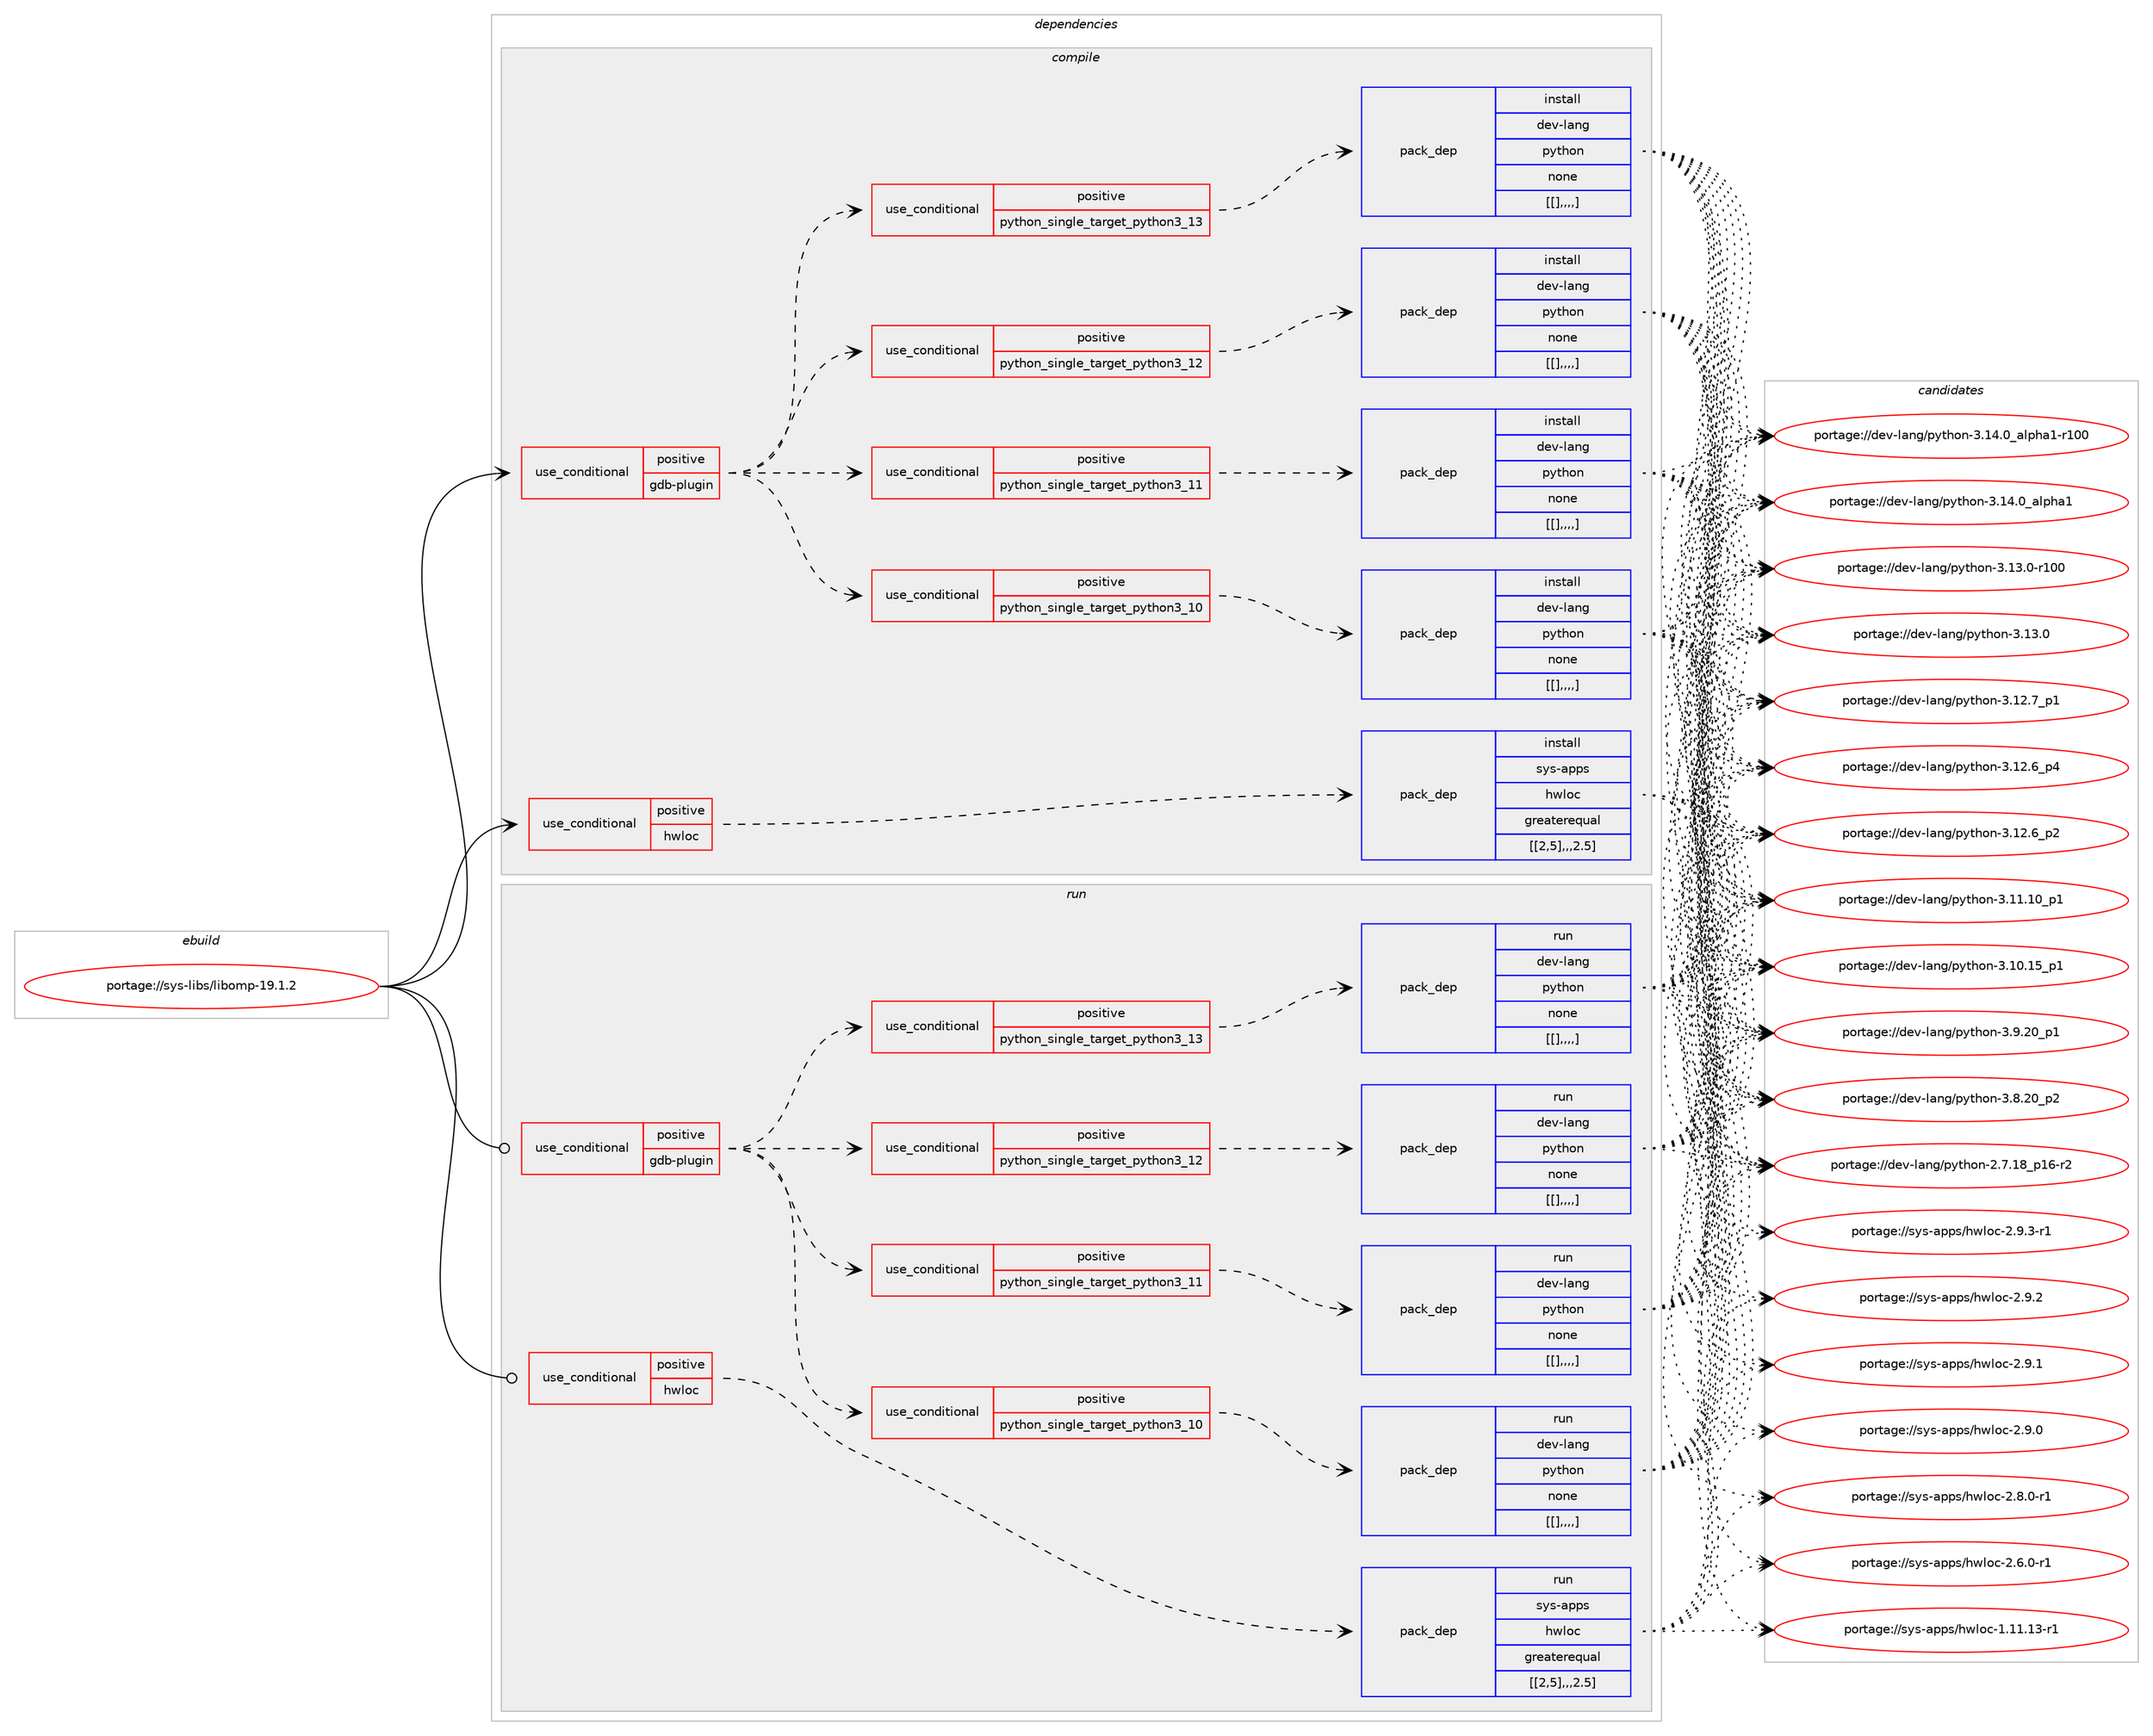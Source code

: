 digraph prolog {

# *************
# Graph options
# *************

newrank=true;
concentrate=true;
compound=true;
graph [rankdir=LR,fontname=Helvetica,fontsize=10,ranksep=1.5];#, ranksep=2.5, nodesep=0.2];
edge  [arrowhead=vee];
node  [fontname=Helvetica,fontsize=10];

# **********
# The ebuild
# **********

subgraph cluster_leftcol {
color=gray;
label=<<i>ebuild</i>>;
id [label="portage://sys-libs/libomp-19.1.2", color=red, width=4, href="../sys-libs/libomp-19.1.2.svg"];
}

# ****************
# The dependencies
# ****************

subgraph cluster_midcol {
color=gray;
label=<<i>dependencies</i>>;
subgraph cluster_compile {
fillcolor="#eeeeee";
style=filled;
label=<<i>compile</i>>;
subgraph cond124446 {
dependency464837 [label=<<TABLE BORDER="0" CELLBORDER="1" CELLSPACING="0" CELLPADDING="4"><TR><TD ROWSPAN="3" CELLPADDING="10">use_conditional</TD></TR><TR><TD>positive</TD></TR><TR><TD>gdb-plugin</TD></TR></TABLE>>, shape=none, color=red];
subgraph cond124455 {
dependency464901 [label=<<TABLE BORDER="0" CELLBORDER="1" CELLSPACING="0" CELLPADDING="4"><TR><TD ROWSPAN="3" CELLPADDING="10">use_conditional</TD></TR><TR><TD>positive</TD></TR><TR><TD>python_single_target_python3_10</TD></TR></TABLE>>, shape=none, color=red];
subgraph pack337167 {
dependency464905 [label=<<TABLE BORDER="0" CELLBORDER="1" CELLSPACING="0" CELLPADDING="4" WIDTH="220"><TR><TD ROWSPAN="6" CELLPADDING="30">pack_dep</TD></TR><TR><TD WIDTH="110">install</TD></TR><TR><TD>dev-lang</TD></TR><TR><TD>python</TD></TR><TR><TD>none</TD></TR><TR><TD>[[],,,,]</TD></TR></TABLE>>, shape=none, color=blue];
}
dependency464901:e -> dependency464905:w [weight=20,style="dashed",arrowhead="vee"];
}
dependency464837:e -> dependency464901:w [weight=20,style="dashed",arrowhead="vee"];
subgraph cond124479 {
dependency464908 [label=<<TABLE BORDER="0" CELLBORDER="1" CELLSPACING="0" CELLPADDING="4"><TR><TD ROWSPAN="3" CELLPADDING="10">use_conditional</TD></TR><TR><TD>positive</TD></TR><TR><TD>python_single_target_python3_11</TD></TR></TABLE>>, shape=none, color=red];
subgraph pack337171 {
dependency464911 [label=<<TABLE BORDER="0" CELLBORDER="1" CELLSPACING="0" CELLPADDING="4" WIDTH="220"><TR><TD ROWSPAN="6" CELLPADDING="30">pack_dep</TD></TR><TR><TD WIDTH="110">install</TD></TR><TR><TD>dev-lang</TD></TR><TR><TD>python</TD></TR><TR><TD>none</TD></TR><TR><TD>[[],,,,]</TD></TR></TABLE>>, shape=none, color=blue];
}
dependency464908:e -> dependency464911:w [weight=20,style="dashed",arrowhead="vee"];
}
dependency464837:e -> dependency464908:w [weight=20,style="dashed",arrowhead="vee"];
subgraph cond124480 {
dependency464935 [label=<<TABLE BORDER="0" CELLBORDER="1" CELLSPACING="0" CELLPADDING="4"><TR><TD ROWSPAN="3" CELLPADDING="10">use_conditional</TD></TR><TR><TD>positive</TD></TR><TR><TD>python_single_target_python3_12</TD></TR></TABLE>>, shape=none, color=red];
subgraph pack337210 {
dependency465006 [label=<<TABLE BORDER="0" CELLBORDER="1" CELLSPACING="0" CELLPADDING="4" WIDTH="220"><TR><TD ROWSPAN="6" CELLPADDING="30">pack_dep</TD></TR><TR><TD WIDTH="110">install</TD></TR><TR><TD>dev-lang</TD></TR><TR><TD>python</TD></TR><TR><TD>none</TD></TR><TR><TD>[[],,,,]</TD></TR></TABLE>>, shape=none, color=blue];
}
dependency464935:e -> dependency465006:w [weight=20,style="dashed",arrowhead="vee"];
}
dependency464837:e -> dependency464935:w [weight=20,style="dashed",arrowhead="vee"];
subgraph cond124534 {
dependency465012 [label=<<TABLE BORDER="0" CELLBORDER="1" CELLSPACING="0" CELLPADDING="4"><TR><TD ROWSPAN="3" CELLPADDING="10">use_conditional</TD></TR><TR><TD>positive</TD></TR><TR><TD>python_single_target_python3_13</TD></TR></TABLE>>, shape=none, color=red];
subgraph pack337254 {
dependency465072 [label=<<TABLE BORDER="0" CELLBORDER="1" CELLSPACING="0" CELLPADDING="4" WIDTH="220"><TR><TD ROWSPAN="6" CELLPADDING="30">pack_dep</TD></TR><TR><TD WIDTH="110">install</TD></TR><TR><TD>dev-lang</TD></TR><TR><TD>python</TD></TR><TR><TD>none</TD></TR><TR><TD>[[],,,,]</TD></TR></TABLE>>, shape=none, color=blue];
}
dependency465012:e -> dependency465072:w [weight=20,style="dashed",arrowhead="vee"];
}
dependency464837:e -> dependency465012:w [weight=20,style="dashed",arrowhead="vee"];
}
id:e -> dependency464837:w [weight=20,style="solid",arrowhead="vee"];
subgraph cond124572 {
dependency465084 [label=<<TABLE BORDER="0" CELLBORDER="1" CELLSPACING="0" CELLPADDING="4"><TR><TD ROWSPAN="3" CELLPADDING="10">use_conditional</TD></TR><TR><TD>positive</TD></TR><TR><TD>hwloc</TD></TR></TABLE>>, shape=none, color=red];
subgraph pack337265 {
dependency465085 [label=<<TABLE BORDER="0" CELLBORDER="1" CELLSPACING="0" CELLPADDING="4" WIDTH="220"><TR><TD ROWSPAN="6" CELLPADDING="30">pack_dep</TD></TR><TR><TD WIDTH="110">install</TD></TR><TR><TD>sys-apps</TD></TR><TR><TD>hwloc</TD></TR><TR><TD>greaterequal</TD></TR><TR><TD>[[2,5],,,2.5]</TD></TR></TABLE>>, shape=none, color=blue];
}
dependency465084:e -> dependency465085:w [weight=20,style="dashed",arrowhead="vee"];
}
id:e -> dependency465084:w [weight=20,style="solid",arrowhead="vee"];
}
subgraph cluster_compileandrun {
fillcolor="#eeeeee";
style=filled;
label=<<i>compile and run</i>>;
}
subgraph cluster_run {
fillcolor="#eeeeee";
style=filled;
label=<<i>run</i>>;
subgraph cond124580 {
dependency465159 [label=<<TABLE BORDER="0" CELLBORDER="1" CELLSPACING="0" CELLPADDING="4"><TR><TD ROWSPAN="3" CELLPADDING="10">use_conditional</TD></TR><TR><TD>positive</TD></TR><TR><TD>gdb-plugin</TD></TR></TABLE>>, shape=none, color=red];
subgraph cond124602 {
dependency465180 [label=<<TABLE BORDER="0" CELLBORDER="1" CELLSPACING="0" CELLPADDING="4"><TR><TD ROWSPAN="3" CELLPADDING="10">use_conditional</TD></TR><TR><TD>positive</TD></TR><TR><TD>python_single_target_python3_10</TD></TR></TABLE>>, shape=none, color=red];
subgraph pack337320 {
dependency465274 [label=<<TABLE BORDER="0" CELLBORDER="1" CELLSPACING="0" CELLPADDING="4" WIDTH="220"><TR><TD ROWSPAN="6" CELLPADDING="30">pack_dep</TD></TR><TR><TD WIDTH="110">run</TD></TR><TR><TD>dev-lang</TD></TR><TR><TD>python</TD></TR><TR><TD>none</TD></TR><TR><TD>[[],,,,]</TD></TR></TABLE>>, shape=none, color=blue];
}
dependency465180:e -> dependency465274:w [weight=20,style="dashed",arrowhead="vee"];
}
dependency465159:e -> dependency465180:w [weight=20,style="dashed",arrowhead="vee"];
subgraph cond124655 {
dependency465282 [label=<<TABLE BORDER="0" CELLBORDER="1" CELLSPACING="0" CELLPADDING="4"><TR><TD ROWSPAN="3" CELLPADDING="10">use_conditional</TD></TR><TR><TD>positive</TD></TR><TR><TD>python_single_target_python3_11</TD></TR></TABLE>>, shape=none, color=red];
subgraph pack337434 {
dependency465413 [label=<<TABLE BORDER="0" CELLBORDER="1" CELLSPACING="0" CELLPADDING="4" WIDTH="220"><TR><TD ROWSPAN="6" CELLPADDING="30">pack_dep</TD></TR><TR><TD WIDTH="110">run</TD></TR><TR><TD>dev-lang</TD></TR><TR><TD>python</TD></TR><TR><TD>none</TD></TR><TR><TD>[[],,,,]</TD></TR></TABLE>>, shape=none, color=blue];
}
dependency465282:e -> dependency465413:w [weight=20,style="dashed",arrowhead="vee"];
}
dependency465159:e -> dependency465282:w [weight=20,style="dashed",arrowhead="vee"];
subgraph cond124719 {
dependency465461 [label=<<TABLE BORDER="0" CELLBORDER="1" CELLSPACING="0" CELLPADDING="4"><TR><TD ROWSPAN="3" CELLPADDING="10">use_conditional</TD></TR><TR><TD>positive</TD></TR><TR><TD>python_single_target_python3_12</TD></TR></TABLE>>, shape=none, color=red];
subgraph pack337494 {
dependency465491 [label=<<TABLE BORDER="0" CELLBORDER="1" CELLSPACING="0" CELLPADDING="4" WIDTH="220"><TR><TD ROWSPAN="6" CELLPADDING="30">pack_dep</TD></TR><TR><TD WIDTH="110">run</TD></TR><TR><TD>dev-lang</TD></TR><TR><TD>python</TD></TR><TR><TD>none</TD></TR><TR><TD>[[],,,,]</TD></TR></TABLE>>, shape=none, color=blue];
}
dependency465461:e -> dependency465491:w [weight=20,style="dashed",arrowhead="vee"];
}
dependency465159:e -> dependency465461:w [weight=20,style="dashed",arrowhead="vee"];
subgraph cond124739 {
dependency465539 [label=<<TABLE BORDER="0" CELLBORDER="1" CELLSPACING="0" CELLPADDING="4"><TR><TD ROWSPAN="3" CELLPADDING="10">use_conditional</TD></TR><TR><TD>positive</TD></TR><TR><TD>python_single_target_python3_13</TD></TR></TABLE>>, shape=none, color=red];
subgraph pack337528 {
dependency465544 [label=<<TABLE BORDER="0" CELLBORDER="1" CELLSPACING="0" CELLPADDING="4" WIDTH="220"><TR><TD ROWSPAN="6" CELLPADDING="30">pack_dep</TD></TR><TR><TD WIDTH="110">run</TD></TR><TR><TD>dev-lang</TD></TR><TR><TD>python</TD></TR><TR><TD>none</TD></TR><TR><TD>[[],,,,]</TD></TR></TABLE>>, shape=none, color=blue];
}
dependency465539:e -> dependency465544:w [weight=20,style="dashed",arrowhead="vee"];
}
dependency465159:e -> dependency465539:w [weight=20,style="dashed",arrowhead="vee"];
}
id:e -> dependency465159:w [weight=20,style="solid",arrowhead="odot"];
subgraph cond124775 {
dependency465735 [label=<<TABLE BORDER="0" CELLBORDER="1" CELLSPACING="0" CELLPADDING="4"><TR><TD ROWSPAN="3" CELLPADDING="10">use_conditional</TD></TR><TR><TD>positive</TD></TR><TR><TD>hwloc</TD></TR></TABLE>>, shape=none, color=red];
subgraph pack337652 {
dependency465776 [label=<<TABLE BORDER="0" CELLBORDER="1" CELLSPACING="0" CELLPADDING="4" WIDTH="220"><TR><TD ROWSPAN="6" CELLPADDING="30">pack_dep</TD></TR><TR><TD WIDTH="110">run</TD></TR><TR><TD>sys-apps</TD></TR><TR><TD>hwloc</TD></TR><TR><TD>greaterequal</TD></TR><TR><TD>[[2,5],,,2.5]</TD></TR></TABLE>>, shape=none, color=blue];
}
dependency465735:e -> dependency465776:w [weight=20,style="dashed",arrowhead="vee"];
}
id:e -> dependency465735:w [weight=20,style="solid",arrowhead="odot"];
}
}

# **************
# The candidates
# **************

subgraph cluster_choices {
rank=same;
color=gray;
label=<<i>candidates</i>>;

subgraph choice337093 {
color=black;
nodesep=1;
choice100101118451089711010347112121116104111110455146495246489597108112104974945114494848 [label="portage://dev-lang/python-3.14.0_alpha1-r100", color=red, width=4,href="../dev-lang/python-3.14.0_alpha1-r100.svg"];
choice1001011184510897110103471121211161041111104551464952464895971081121049749 [label="portage://dev-lang/python-3.14.0_alpha1", color=red, width=4,href="../dev-lang/python-3.14.0_alpha1.svg"];
choice1001011184510897110103471121211161041111104551464951464845114494848 [label="portage://dev-lang/python-3.13.0-r100", color=red, width=4,href="../dev-lang/python-3.13.0-r100.svg"];
choice10010111845108971101034711212111610411111045514649514648 [label="portage://dev-lang/python-3.13.0", color=red, width=4,href="../dev-lang/python-3.13.0.svg"];
choice100101118451089711010347112121116104111110455146495046559511249 [label="portage://dev-lang/python-3.12.7_p1", color=red, width=4,href="../dev-lang/python-3.12.7_p1.svg"];
choice100101118451089711010347112121116104111110455146495046549511252 [label="portage://dev-lang/python-3.12.6_p4", color=red, width=4,href="../dev-lang/python-3.12.6_p4.svg"];
choice100101118451089711010347112121116104111110455146495046549511250 [label="portage://dev-lang/python-3.12.6_p2", color=red, width=4,href="../dev-lang/python-3.12.6_p2.svg"];
choice10010111845108971101034711212111610411111045514649494649489511249 [label="portage://dev-lang/python-3.11.10_p1", color=red, width=4,href="../dev-lang/python-3.11.10_p1.svg"];
choice10010111845108971101034711212111610411111045514649484649539511249 [label="portage://dev-lang/python-3.10.15_p1", color=red, width=4,href="../dev-lang/python-3.10.15_p1.svg"];
choice100101118451089711010347112121116104111110455146574650489511249 [label="portage://dev-lang/python-3.9.20_p1", color=red, width=4,href="../dev-lang/python-3.9.20_p1.svg"];
choice100101118451089711010347112121116104111110455146564650489511250 [label="portage://dev-lang/python-3.8.20_p2", color=red, width=4,href="../dev-lang/python-3.8.20_p2.svg"];
choice100101118451089711010347112121116104111110455046554649569511249544511450 [label="portage://dev-lang/python-2.7.18_p16-r2", color=red, width=4,href="../dev-lang/python-2.7.18_p16-r2.svg"];
dependency464905:e -> choice100101118451089711010347112121116104111110455146495246489597108112104974945114494848:w [style=dotted,weight="100"];
dependency464905:e -> choice1001011184510897110103471121211161041111104551464952464895971081121049749:w [style=dotted,weight="100"];
dependency464905:e -> choice1001011184510897110103471121211161041111104551464951464845114494848:w [style=dotted,weight="100"];
dependency464905:e -> choice10010111845108971101034711212111610411111045514649514648:w [style=dotted,weight="100"];
dependency464905:e -> choice100101118451089711010347112121116104111110455146495046559511249:w [style=dotted,weight="100"];
dependency464905:e -> choice100101118451089711010347112121116104111110455146495046549511252:w [style=dotted,weight="100"];
dependency464905:e -> choice100101118451089711010347112121116104111110455146495046549511250:w [style=dotted,weight="100"];
dependency464905:e -> choice10010111845108971101034711212111610411111045514649494649489511249:w [style=dotted,weight="100"];
dependency464905:e -> choice10010111845108971101034711212111610411111045514649484649539511249:w [style=dotted,weight="100"];
dependency464905:e -> choice100101118451089711010347112121116104111110455146574650489511249:w [style=dotted,weight="100"];
dependency464905:e -> choice100101118451089711010347112121116104111110455146564650489511250:w [style=dotted,weight="100"];
dependency464905:e -> choice100101118451089711010347112121116104111110455046554649569511249544511450:w [style=dotted,weight="100"];
}
subgraph choice337120 {
color=black;
nodesep=1;
choice100101118451089711010347112121116104111110455146495246489597108112104974945114494848 [label="portage://dev-lang/python-3.14.0_alpha1-r100", color=red, width=4,href="../dev-lang/python-3.14.0_alpha1-r100.svg"];
choice1001011184510897110103471121211161041111104551464952464895971081121049749 [label="portage://dev-lang/python-3.14.0_alpha1", color=red, width=4,href="../dev-lang/python-3.14.0_alpha1.svg"];
choice1001011184510897110103471121211161041111104551464951464845114494848 [label="portage://dev-lang/python-3.13.0-r100", color=red, width=4,href="../dev-lang/python-3.13.0-r100.svg"];
choice10010111845108971101034711212111610411111045514649514648 [label="portage://dev-lang/python-3.13.0", color=red, width=4,href="../dev-lang/python-3.13.0.svg"];
choice100101118451089711010347112121116104111110455146495046559511249 [label="portage://dev-lang/python-3.12.7_p1", color=red, width=4,href="../dev-lang/python-3.12.7_p1.svg"];
choice100101118451089711010347112121116104111110455146495046549511252 [label="portage://dev-lang/python-3.12.6_p4", color=red, width=4,href="../dev-lang/python-3.12.6_p4.svg"];
choice100101118451089711010347112121116104111110455146495046549511250 [label="portage://dev-lang/python-3.12.6_p2", color=red, width=4,href="../dev-lang/python-3.12.6_p2.svg"];
choice10010111845108971101034711212111610411111045514649494649489511249 [label="portage://dev-lang/python-3.11.10_p1", color=red, width=4,href="../dev-lang/python-3.11.10_p1.svg"];
choice10010111845108971101034711212111610411111045514649484649539511249 [label="portage://dev-lang/python-3.10.15_p1", color=red, width=4,href="../dev-lang/python-3.10.15_p1.svg"];
choice100101118451089711010347112121116104111110455146574650489511249 [label="portage://dev-lang/python-3.9.20_p1", color=red, width=4,href="../dev-lang/python-3.9.20_p1.svg"];
choice100101118451089711010347112121116104111110455146564650489511250 [label="portage://dev-lang/python-3.8.20_p2", color=red, width=4,href="../dev-lang/python-3.8.20_p2.svg"];
choice100101118451089711010347112121116104111110455046554649569511249544511450 [label="portage://dev-lang/python-2.7.18_p16-r2", color=red, width=4,href="../dev-lang/python-2.7.18_p16-r2.svg"];
dependency464911:e -> choice100101118451089711010347112121116104111110455146495246489597108112104974945114494848:w [style=dotted,weight="100"];
dependency464911:e -> choice1001011184510897110103471121211161041111104551464952464895971081121049749:w [style=dotted,weight="100"];
dependency464911:e -> choice1001011184510897110103471121211161041111104551464951464845114494848:w [style=dotted,weight="100"];
dependency464911:e -> choice10010111845108971101034711212111610411111045514649514648:w [style=dotted,weight="100"];
dependency464911:e -> choice100101118451089711010347112121116104111110455146495046559511249:w [style=dotted,weight="100"];
dependency464911:e -> choice100101118451089711010347112121116104111110455146495046549511252:w [style=dotted,weight="100"];
dependency464911:e -> choice100101118451089711010347112121116104111110455146495046549511250:w [style=dotted,weight="100"];
dependency464911:e -> choice10010111845108971101034711212111610411111045514649494649489511249:w [style=dotted,weight="100"];
dependency464911:e -> choice10010111845108971101034711212111610411111045514649484649539511249:w [style=dotted,weight="100"];
dependency464911:e -> choice100101118451089711010347112121116104111110455146574650489511249:w [style=dotted,weight="100"];
dependency464911:e -> choice100101118451089711010347112121116104111110455146564650489511250:w [style=dotted,weight="100"];
dependency464911:e -> choice100101118451089711010347112121116104111110455046554649569511249544511450:w [style=dotted,weight="100"];
}
subgraph choice337138 {
color=black;
nodesep=1;
choice100101118451089711010347112121116104111110455146495246489597108112104974945114494848 [label="portage://dev-lang/python-3.14.0_alpha1-r100", color=red, width=4,href="../dev-lang/python-3.14.0_alpha1-r100.svg"];
choice1001011184510897110103471121211161041111104551464952464895971081121049749 [label="portage://dev-lang/python-3.14.0_alpha1", color=red, width=4,href="../dev-lang/python-3.14.0_alpha1.svg"];
choice1001011184510897110103471121211161041111104551464951464845114494848 [label="portage://dev-lang/python-3.13.0-r100", color=red, width=4,href="../dev-lang/python-3.13.0-r100.svg"];
choice10010111845108971101034711212111610411111045514649514648 [label="portage://dev-lang/python-3.13.0", color=red, width=4,href="../dev-lang/python-3.13.0.svg"];
choice100101118451089711010347112121116104111110455146495046559511249 [label="portage://dev-lang/python-3.12.7_p1", color=red, width=4,href="../dev-lang/python-3.12.7_p1.svg"];
choice100101118451089711010347112121116104111110455146495046549511252 [label="portage://dev-lang/python-3.12.6_p4", color=red, width=4,href="../dev-lang/python-3.12.6_p4.svg"];
choice100101118451089711010347112121116104111110455146495046549511250 [label="portage://dev-lang/python-3.12.6_p2", color=red, width=4,href="../dev-lang/python-3.12.6_p2.svg"];
choice10010111845108971101034711212111610411111045514649494649489511249 [label="portage://dev-lang/python-3.11.10_p1", color=red, width=4,href="../dev-lang/python-3.11.10_p1.svg"];
choice10010111845108971101034711212111610411111045514649484649539511249 [label="portage://dev-lang/python-3.10.15_p1", color=red, width=4,href="../dev-lang/python-3.10.15_p1.svg"];
choice100101118451089711010347112121116104111110455146574650489511249 [label="portage://dev-lang/python-3.9.20_p1", color=red, width=4,href="../dev-lang/python-3.9.20_p1.svg"];
choice100101118451089711010347112121116104111110455146564650489511250 [label="portage://dev-lang/python-3.8.20_p2", color=red, width=4,href="../dev-lang/python-3.8.20_p2.svg"];
choice100101118451089711010347112121116104111110455046554649569511249544511450 [label="portage://dev-lang/python-2.7.18_p16-r2", color=red, width=4,href="../dev-lang/python-2.7.18_p16-r2.svg"];
dependency465006:e -> choice100101118451089711010347112121116104111110455146495246489597108112104974945114494848:w [style=dotted,weight="100"];
dependency465006:e -> choice1001011184510897110103471121211161041111104551464952464895971081121049749:w [style=dotted,weight="100"];
dependency465006:e -> choice1001011184510897110103471121211161041111104551464951464845114494848:w [style=dotted,weight="100"];
dependency465006:e -> choice10010111845108971101034711212111610411111045514649514648:w [style=dotted,weight="100"];
dependency465006:e -> choice100101118451089711010347112121116104111110455146495046559511249:w [style=dotted,weight="100"];
dependency465006:e -> choice100101118451089711010347112121116104111110455146495046549511252:w [style=dotted,weight="100"];
dependency465006:e -> choice100101118451089711010347112121116104111110455146495046549511250:w [style=dotted,weight="100"];
dependency465006:e -> choice10010111845108971101034711212111610411111045514649494649489511249:w [style=dotted,weight="100"];
dependency465006:e -> choice10010111845108971101034711212111610411111045514649484649539511249:w [style=dotted,weight="100"];
dependency465006:e -> choice100101118451089711010347112121116104111110455146574650489511249:w [style=dotted,weight="100"];
dependency465006:e -> choice100101118451089711010347112121116104111110455146564650489511250:w [style=dotted,weight="100"];
dependency465006:e -> choice100101118451089711010347112121116104111110455046554649569511249544511450:w [style=dotted,weight="100"];
}
subgraph choice337147 {
color=black;
nodesep=1;
choice100101118451089711010347112121116104111110455146495246489597108112104974945114494848 [label="portage://dev-lang/python-3.14.0_alpha1-r100", color=red, width=4,href="../dev-lang/python-3.14.0_alpha1-r100.svg"];
choice1001011184510897110103471121211161041111104551464952464895971081121049749 [label="portage://dev-lang/python-3.14.0_alpha1", color=red, width=4,href="../dev-lang/python-3.14.0_alpha1.svg"];
choice1001011184510897110103471121211161041111104551464951464845114494848 [label="portage://dev-lang/python-3.13.0-r100", color=red, width=4,href="../dev-lang/python-3.13.0-r100.svg"];
choice10010111845108971101034711212111610411111045514649514648 [label="portage://dev-lang/python-3.13.0", color=red, width=4,href="../dev-lang/python-3.13.0.svg"];
choice100101118451089711010347112121116104111110455146495046559511249 [label="portage://dev-lang/python-3.12.7_p1", color=red, width=4,href="../dev-lang/python-3.12.7_p1.svg"];
choice100101118451089711010347112121116104111110455146495046549511252 [label="portage://dev-lang/python-3.12.6_p4", color=red, width=4,href="../dev-lang/python-3.12.6_p4.svg"];
choice100101118451089711010347112121116104111110455146495046549511250 [label="portage://dev-lang/python-3.12.6_p2", color=red, width=4,href="../dev-lang/python-3.12.6_p2.svg"];
choice10010111845108971101034711212111610411111045514649494649489511249 [label="portage://dev-lang/python-3.11.10_p1", color=red, width=4,href="../dev-lang/python-3.11.10_p1.svg"];
choice10010111845108971101034711212111610411111045514649484649539511249 [label="portage://dev-lang/python-3.10.15_p1", color=red, width=4,href="../dev-lang/python-3.10.15_p1.svg"];
choice100101118451089711010347112121116104111110455146574650489511249 [label="portage://dev-lang/python-3.9.20_p1", color=red, width=4,href="../dev-lang/python-3.9.20_p1.svg"];
choice100101118451089711010347112121116104111110455146564650489511250 [label="portage://dev-lang/python-3.8.20_p2", color=red, width=4,href="../dev-lang/python-3.8.20_p2.svg"];
choice100101118451089711010347112121116104111110455046554649569511249544511450 [label="portage://dev-lang/python-2.7.18_p16-r2", color=red, width=4,href="../dev-lang/python-2.7.18_p16-r2.svg"];
dependency465072:e -> choice100101118451089711010347112121116104111110455146495246489597108112104974945114494848:w [style=dotted,weight="100"];
dependency465072:e -> choice1001011184510897110103471121211161041111104551464952464895971081121049749:w [style=dotted,weight="100"];
dependency465072:e -> choice1001011184510897110103471121211161041111104551464951464845114494848:w [style=dotted,weight="100"];
dependency465072:e -> choice10010111845108971101034711212111610411111045514649514648:w [style=dotted,weight="100"];
dependency465072:e -> choice100101118451089711010347112121116104111110455146495046559511249:w [style=dotted,weight="100"];
dependency465072:e -> choice100101118451089711010347112121116104111110455146495046549511252:w [style=dotted,weight="100"];
dependency465072:e -> choice100101118451089711010347112121116104111110455146495046549511250:w [style=dotted,weight="100"];
dependency465072:e -> choice10010111845108971101034711212111610411111045514649494649489511249:w [style=dotted,weight="100"];
dependency465072:e -> choice10010111845108971101034711212111610411111045514649484649539511249:w [style=dotted,weight="100"];
dependency465072:e -> choice100101118451089711010347112121116104111110455146574650489511249:w [style=dotted,weight="100"];
dependency465072:e -> choice100101118451089711010347112121116104111110455146564650489511250:w [style=dotted,weight="100"];
dependency465072:e -> choice100101118451089711010347112121116104111110455046554649569511249544511450:w [style=dotted,weight="100"];
}
subgraph choice337183 {
color=black;
nodesep=1;
choice115121115459711211211547104119108111994550465746514511449 [label="portage://sys-apps/hwloc-2.9.3-r1", color=red, width=4,href="../sys-apps/hwloc-2.9.3-r1.svg"];
choice11512111545971121121154710411910811199455046574650 [label="portage://sys-apps/hwloc-2.9.2", color=red, width=4,href="../sys-apps/hwloc-2.9.2.svg"];
choice11512111545971121121154710411910811199455046574649 [label="portage://sys-apps/hwloc-2.9.1", color=red, width=4,href="../sys-apps/hwloc-2.9.1.svg"];
choice11512111545971121121154710411910811199455046574648 [label="portage://sys-apps/hwloc-2.9.0", color=red, width=4,href="../sys-apps/hwloc-2.9.0.svg"];
choice115121115459711211211547104119108111994550465646484511449 [label="portage://sys-apps/hwloc-2.8.0-r1", color=red, width=4,href="../sys-apps/hwloc-2.8.0-r1.svg"];
choice115121115459711211211547104119108111994550465446484511449 [label="portage://sys-apps/hwloc-2.6.0-r1", color=red, width=4,href="../sys-apps/hwloc-2.6.0-r1.svg"];
choice1151211154597112112115471041191081119945494649494649514511449 [label="portage://sys-apps/hwloc-1.11.13-r1", color=red, width=4,href="../sys-apps/hwloc-1.11.13-r1.svg"];
dependency465085:e -> choice115121115459711211211547104119108111994550465746514511449:w [style=dotted,weight="100"];
dependency465085:e -> choice11512111545971121121154710411910811199455046574650:w [style=dotted,weight="100"];
dependency465085:e -> choice11512111545971121121154710411910811199455046574649:w [style=dotted,weight="100"];
dependency465085:e -> choice11512111545971121121154710411910811199455046574648:w [style=dotted,weight="100"];
dependency465085:e -> choice115121115459711211211547104119108111994550465646484511449:w [style=dotted,weight="100"];
dependency465085:e -> choice115121115459711211211547104119108111994550465446484511449:w [style=dotted,weight="100"];
dependency465085:e -> choice1151211154597112112115471041191081119945494649494649514511449:w [style=dotted,weight="100"];
}
subgraph choice337192 {
color=black;
nodesep=1;
choice100101118451089711010347112121116104111110455146495246489597108112104974945114494848 [label="portage://dev-lang/python-3.14.0_alpha1-r100", color=red, width=4,href="../dev-lang/python-3.14.0_alpha1-r100.svg"];
choice1001011184510897110103471121211161041111104551464952464895971081121049749 [label="portage://dev-lang/python-3.14.0_alpha1", color=red, width=4,href="../dev-lang/python-3.14.0_alpha1.svg"];
choice1001011184510897110103471121211161041111104551464951464845114494848 [label="portage://dev-lang/python-3.13.0-r100", color=red, width=4,href="../dev-lang/python-3.13.0-r100.svg"];
choice10010111845108971101034711212111610411111045514649514648 [label="portage://dev-lang/python-3.13.0", color=red, width=4,href="../dev-lang/python-3.13.0.svg"];
choice100101118451089711010347112121116104111110455146495046559511249 [label="portage://dev-lang/python-3.12.7_p1", color=red, width=4,href="../dev-lang/python-3.12.7_p1.svg"];
choice100101118451089711010347112121116104111110455146495046549511252 [label="portage://dev-lang/python-3.12.6_p4", color=red, width=4,href="../dev-lang/python-3.12.6_p4.svg"];
choice100101118451089711010347112121116104111110455146495046549511250 [label="portage://dev-lang/python-3.12.6_p2", color=red, width=4,href="../dev-lang/python-3.12.6_p2.svg"];
choice10010111845108971101034711212111610411111045514649494649489511249 [label="portage://dev-lang/python-3.11.10_p1", color=red, width=4,href="../dev-lang/python-3.11.10_p1.svg"];
choice10010111845108971101034711212111610411111045514649484649539511249 [label="portage://dev-lang/python-3.10.15_p1", color=red, width=4,href="../dev-lang/python-3.10.15_p1.svg"];
choice100101118451089711010347112121116104111110455146574650489511249 [label="portage://dev-lang/python-3.9.20_p1", color=red, width=4,href="../dev-lang/python-3.9.20_p1.svg"];
choice100101118451089711010347112121116104111110455146564650489511250 [label="portage://dev-lang/python-3.8.20_p2", color=red, width=4,href="../dev-lang/python-3.8.20_p2.svg"];
choice100101118451089711010347112121116104111110455046554649569511249544511450 [label="portage://dev-lang/python-2.7.18_p16-r2", color=red, width=4,href="../dev-lang/python-2.7.18_p16-r2.svg"];
dependency465274:e -> choice100101118451089711010347112121116104111110455146495246489597108112104974945114494848:w [style=dotted,weight="100"];
dependency465274:e -> choice1001011184510897110103471121211161041111104551464952464895971081121049749:w [style=dotted,weight="100"];
dependency465274:e -> choice1001011184510897110103471121211161041111104551464951464845114494848:w [style=dotted,weight="100"];
dependency465274:e -> choice10010111845108971101034711212111610411111045514649514648:w [style=dotted,weight="100"];
dependency465274:e -> choice100101118451089711010347112121116104111110455146495046559511249:w [style=dotted,weight="100"];
dependency465274:e -> choice100101118451089711010347112121116104111110455146495046549511252:w [style=dotted,weight="100"];
dependency465274:e -> choice100101118451089711010347112121116104111110455146495046549511250:w [style=dotted,weight="100"];
dependency465274:e -> choice10010111845108971101034711212111610411111045514649494649489511249:w [style=dotted,weight="100"];
dependency465274:e -> choice10010111845108971101034711212111610411111045514649484649539511249:w [style=dotted,weight="100"];
dependency465274:e -> choice100101118451089711010347112121116104111110455146574650489511249:w [style=dotted,weight="100"];
dependency465274:e -> choice100101118451089711010347112121116104111110455146564650489511250:w [style=dotted,weight="100"];
dependency465274:e -> choice100101118451089711010347112121116104111110455046554649569511249544511450:w [style=dotted,weight="100"];
}
subgraph choice337203 {
color=black;
nodesep=1;
choice100101118451089711010347112121116104111110455146495246489597108112104974945114494848 [label="portage://dev-lang/python-3.14.0_alpha1-r100", color=red, width=4,href="../dev-lang/python-3.14.0_alpha1-r100.svg"];
choice1001011184510897110103471121211161041111104551464952464895971081121049749 [label="portage://dev-lang/python-3.14.0_alpha1", color=red, width=4,href="../dev-lang/python-3.14.0_alpha1.svg"];
choice1001011184510897110103471121211161041111104551464951464845114494848 [label="portage://dev-lang/python-3.13.0-r100", color=red, width=4,href="../dev-lang/python-3.13.0-r100.svg"];
choice10010111845108971101034711212111610411111045514649514648 [label="portage://dev-lang/python-3.13.0", color=red, width=4,href="../dev-lang/python-3.13.0.svg"];
choice100101118451089711010347112121116104111110455146495046559511249 [label="portage://dev-lang/python-3.12.7_p1", color=red, width=4,href="../dev-lang/python-3.12.7_p1.svg"];
choice100101118451089711010347112121116104111110455146495046549511252 [label="portage://dev-lang/python-3.12.6_p4", color=red, width=4,href="../dev-lang/python-3.12.6_p4.svg"];
choice100101118451089711010347112121116104111110455146495046549511250 [label="portage://dev-lang/python-3.12.6_p2", color=red, width=4,href="../dev-lang/python-3.12.6_p2.svg"];
choice10010111845108971101034711212111610411111045514649494649489511249 [label="portage://dev-lang/python-3.11.10_p1", color=red, width=4,href="../dev-lang/python-3.11.10_p1.svg"];
choice10010111845108971101034711212111610411111045514649484649539511249 [label="portage://dev-lang/python-3.10.15_p1", color=red, width=4,href="../dev-lang/python-3.10.15_p1.svg"];
choice100101118451089711010347112121116104111110455146574650489511249 [label="portage://dev-lang/python-3.9.20_p1", color=red, width=4,href="../dev-lang/python-3.9.20_p1.svg"];
choice100101118451089711010347112121116104111110455146564650489511250 [label="portage://dev-lang/python-3.8.20_p2", color=red, width=4,href="../dev-lang/python-3.8.20_p2.svg"];
choice100101118451089711010347112121116104111110455046554649569511249544511450 [label="portage://dev-lang/python-2.7.18_p16-r2", color=red, width=4,href="../dev-lang/python-2.7.18_p16-r2.svg"];
dependency465413:e -> choice100101118451089711010347112121116104111110455146495246489597108112104974945114494848:w [style=dotted,weight="100"];
dependency465413:e -> choice1001011184510897110103471121211161041111104551464952464895971081121049749:w [style=dotted,weight="100"];
dependency465413:e -> choice1001011184510897110103471121211161041111104551464951464845114494848:w [style=dotted,weight="100"];
dependency465413:e -> choice10010111845108971101034711212111610411111045514649514648:w [style=dotted,weight="100"];
dependency465413:e -> choice100101118451089711010347112121116104111110455146495046559511249:w [style=dotted,weight="100"];
dependency465413:e -> choice100101118451089711010347112121116104111110455146495046549511252:w [style=dotted,weight="100"];
dependency465413:e -> choice100101118451089711010347112121116104111110455146495046549511250:w [style=dotted,weight="100"];
dependency465413:e -> choice10010111845108971101034711212111610411111045514649494649489511249:w [style=dotted,weight="100"];
dependency465413:e -> choice10010111845108971101034711212111610411111045514649484649539511249:w [style=dotted,weight="100"];
dependency465413:e -> choice100101118451089711010347112121116104111110455146574650489511249:w [style=dotted,weight="100"];
dependency465413:e -> choice100101118451089711010347112121116104111110455146564650489511250:w [style=dotted,weight="100"];
dependency465413:e -> choice100101118451089711010347112121116104111110455046554649569511249544511450:w [style=dotted,weight="100"];
}
subgraph choice337247 {
color=black;
nodesep=1;
choice100101118451089711010347112121116104111110455146495246489597108112104974945114494848 [label="portage://dev-lang/python-3.14.0_alpha1-r100", color=red, width=4,href="../dev-lang/python-3.14.0_alpha1-r100.svg"];
choice1001011184510897110103471121211161041111104551464952464895971081121049749 [label="portage://dev-lang/python-3.14.0_alpha1", color=red, width=4,href="../dev-lang/python-3.14.0_alpha1.svg"];
choice1001011184510897110103471121211161041111104551464951464845114494848 [label="portage://dev-lang/python-3.13.0-r100", color=red, width=4,href="../dev-lang/python-3.13.0-r100.svg"];
choice10010111845108971101034711212111610411111045514649514648 [label="portage://dev-lang/python-3.13.0", color=red, width=4,href="../dev-lang/python-3.13.0.svg"];
choice100101118451089711010347112121116104111110455146495046559511249 [label="portage://dev-lang/python-3.12.7_p1", color=red, width=4,href="../dev-lang/python-3.12.7_p1.svg"];
choice100101118451089711010347112121116104111110455146495046549511252 [label="portage://dev-lang/python-3.12.6_p4", color=red, width=4,href="../dev-lang/python-3.12.6_p4.svg"];
choice100101118451089711010347112121116104111110455146495046549511250 [label="portage://dev-lang/python-3.12.6_p2", color=red, width=4,href="../dev-lang/python-3.12.6_p2.svg"];
choice10010111845108971101034711212111610411111045514649494649489511249 [label="portage://dev-lang/python-3.11.10_p1", color=red, width=4,href="../dev-lang/python-3.11.10_p1.svg"];
choice10010111845108971101034711212111610411111045514649484649539511249 [label="portage://dev-lang/python-3.10.15_p1", color=red, width=4,href="../dev-lang/python-3.10.15_p1.svg"];
choice100101118451089711010347112121116104111110455146574650489511249 [label="portage://dev-lang/python-3.9.20_p1", color=red, width=4,href="../dev-lang/python-3.9.20_p1.svg"];
choice100101118451089711010347112121116104111110455146564650489511250 [label="portage://dev-lang/python-3.8.20_p2", color=red, width=4,href="../dev-lang/python-3.8.20_p2.svg"];
choice100101118451089711010347112121116104111110455046554649569511249544511450 [label="portage://dev-lang/python-2.7.18_p16-r2", color=red, width=4,href="../dev-lang/python-2.7.18_p16-r2.svg"];
dependency465491:e -> choice100101118451089711010347112121116104111110455146495246489597108112104974945114494848:w [style=dotted,weight="100"];
dependency465491:e -> choice1001011184510897110103471121211161041111104551464952464895971081121049749:w [style=dotted,weight="100"];
dependency465491:e -> choice1001011184510897110103471121211161041111104551464951464845114494848:w [style=dotted,weight="100"];
dependency465491:e -> choice10010111845108971101034711212111610411111045514649514648:w [style=dotted,weight="100"];
dependency465491:e -> choice100101118451089711010347112121116104111110455146495046559511249:w [style=dotted,weight="100"];
dependency465491:e -> choice100101118451089711010347112121116104111110455146495046549511252:w [style=dotted,weight="100"];
dependency465491:e -> choice100101118451089711010347112121116104111110455146495046549511250:w [style=dotted,weight="100"];
dependency465491:e -> choice10010111845108971101034711212111610411111045514649494649489511249:w [style=dotted,weight="100"];
dependency465491:e -> choice10010111845108971101034711212111610411111045514649484649539511249:w [style=dotted,weight="100"];
dependency465491:e -> choice100101118451089711010347112121116104111110455146574650489511249:w [style=dotted,weight="100"];
dependency465491:e -> choice100101118451089711010347112121116104111110455146564650489511250:w [style=dotted,weight="100"];
dependency465491:e -> choice100101118451089711010347112121116104111110455046554649569511249544511450:w [style=dotted,weight="100"];
}
subgraph choice337308 {
color=black;
nodesep=1;
choice100101118451089711010347112121116104111110455146495246489597108112104974945114494848 [label="portage://dev-lang/python-3.14.0_alpha1-r100", color=red, width=4,href="../dev-lang/python-3.14.0_alpha1-r100.svg"];
choice1001011184510897110103471121211161041111104551464952464895971081121049749 [label="portage://dev-lang/python-3.14.0_alpha1", color=red, width=4,href="../dev-lang/python-3.14.0_alpha1.svg"];
choice1001011184510897110103471121211161041111104551464951464845114494848 [label="portage://dev-lang/python-3.13.0-r100", color=red, width=4,href="../dev-lang/python-3.13.0-r100.svg"];
choice10010111845108971101034711212111610411111045514649514648 [label="portage://dev-lang/python-3.13.0", color=red, width=4,href="../dev-lang/python-3.13.0.svg"];
choice100101118451089711010347112121116104111110455146495046559511249 [label="portage://dev-lang/python-3.12.7_p1", color=red, width=4,href="../dev-lang/python-3.12.7_p1.svg"];
choice100101118451089711010347112121116104111110455146495046549511252 [label="portage://dev-lang/python-3.12.6_p4", color=red, width=4,href="../dev-lang/python-3.12.6_p4.svg"];
choice100101118451089711010347112121116104111110455146495046549511250 [label="portage://dev-lang/python-3.12.6_p2", color=red, width=4,href="../dev-lang/python-3.12.6_p2.svg"];
choice10010111845108971101034711212111610411111045514649494649489511249 [label="portage://dev-lang/python-3.11.10_p1", color=red, width=4,href="../dev-lang/python-3.11.10_p1.svg"];
choice10010111845108971101034711212111610411111045514649484649539511249 [label="portage://dev-lang/python-3.10.15_p1", color=red, width=4,href="../dev-lang/python-3.10.15_p1.svg"];
choice100101118451089711010347112121116104111110455146574650489511249 [label="portage://dev-lang/python-3.9.20_p1", color=red, width=4,href="../dev-lang/python-3.9.20_p1.svg"];
choice100101118451089711010347112121116104111110455146564650489511250 [label="portage://dev-lang/python-3.8.20_p2", color=red, width=4,href="../dev-lang/python-3.8.20_p2.svg"];
choice100101118451089711010347112121116104111110455046554649569511249544511450 [label="portage://dev-lang/python-2.7.18_p16-r2", color=red, width=4,href="../dev-lang/python-2.7.18_p16-r2.svg"];
dependency465544:e -> choice100101118451089711010347112121116104111110455146495246489597108112104974945114494848:w [style=dotted,weight="100"];
dependency465544:e -> choice1001011184510897110103471121211161041111104551464952464895971081121049749:w [style=dotted,weight="100"];
dependency465544:e -> choice1001011184510897110103471121211161041111104551464951464845114494848:w [style=dotted,weight="100"];
dependency465544:e -> choice10010111845108971101034711212111610411111045514649514648:w [style=dotted,weight="100"];
dependency465544:e -> choice100101118451089711010347112121116104111110455146495046559511249:w [style=dotted,weight="100"];
dependency465544:e -> choice100101118451089711010347112121116104111110455146495046549511252:w [style=dotted,weight="100"];
dependency465544:e -> choice100101118451089711010347112121116104111110455146495046549511250:w [style=dotted,weight="100"];
dependency465544:e -> choice10010111845108971101034711212111610411111045514649494649489511249:w [style=dotted,weight="100"];
dependency465544:e -> choice10010111845108971101034711212111610411111045514649484649539511249:w [style=dotted,weight="100"];
dependency465544:e -> choice100101118451089711010347112121116104111110455146574650489511249:w [style=dotted,weight="100"];
dependency465544:e -> choice100101118451089711010347112121116104111110455146564650489511250:w [style=dotted,weight="100"];
dependency465544:e -> choice100101118451089711010347112121116104111110455046554649569511249544511450:w [style=dotted,weight="100"];
}
subgraph choice337323 {
color=black;
nodesep=1;
choice115121115459711211211547104119108111994550465746514511449 [label="portage://sys-apps/hwloc-2.9.3-r1", color=red, width=4,href="../sys-apps/hwloc-2.9.3-r1.svg"];
choice11512111545971121121154710411910811199455046574650 [label="portage://sys-apps/hwloc-2.9.2", color=red, width=4,href="../sys-apps/hwloc-2.9.2.svg"];
choice11512111545971121121154710411910811199455046574649 [label="portage://sys-apps/hwloc-2.9.1", color=red, width=4,href="../sys-apps/hwloc-2.9.1.svg"];
choice11512111545971121121154710411910811199455046574648 [label="portage://sys-apps/hwloc-2.9.0", color=red, width=4,href="../sys-apps/hwloc-2.9.0.svg"];
choice115121115459711211211547104119108111994550465646484511449 [label="portage://sys-apps/hwloc-2.8.0-r1", color=red, width=4,href="../sys-apps/hwloc-2.8.0-r1.svg"];
choice115121115459711211211547104119108111994550465446484511449 [label="portage://sys-apps/hwloc-2.6.0-r1", color=red, width=4,href="../sys-apps/hwloc-2.6.0-r1.svg"];
choice1151211154597112112115471041191081119945494649494649514511449 [label="portage://sys-apps/hwloc-1.11.13-r1", color=red, width=4,href="../sys-apps/hwloc-1.11.13-r1.svg"];
dependency465776:e -> choice115121115459711211211547104119108111994550465746514511449:w [style=dotted,weight="100"];
dependency465776:e -> choice11512111545971121121154710411910811199455046574650:w [style=dotted,weight="100"];
dependency465776:e -> choice11512111545971121121154710411910811199455046574649:w [style=dotted,weight="100"];
dependency465776:e -> choice11512111545971121121154710411910811199455046574648:w [style=dotted,weight="100"];
dependency465776:e -> choice115121115459711211211547104119108111994550465646484511449:w [style=dotted,weight="100"];
dependency465776:e -> choice115121115459711211211547104119108111994550465446484511449:w [style=dotted,weight="100"];
dependency465776:e -> choice1151211154597112112115471041191081119945494649494649514511449:w [style=dotted,weight="100"];
}
}

}
